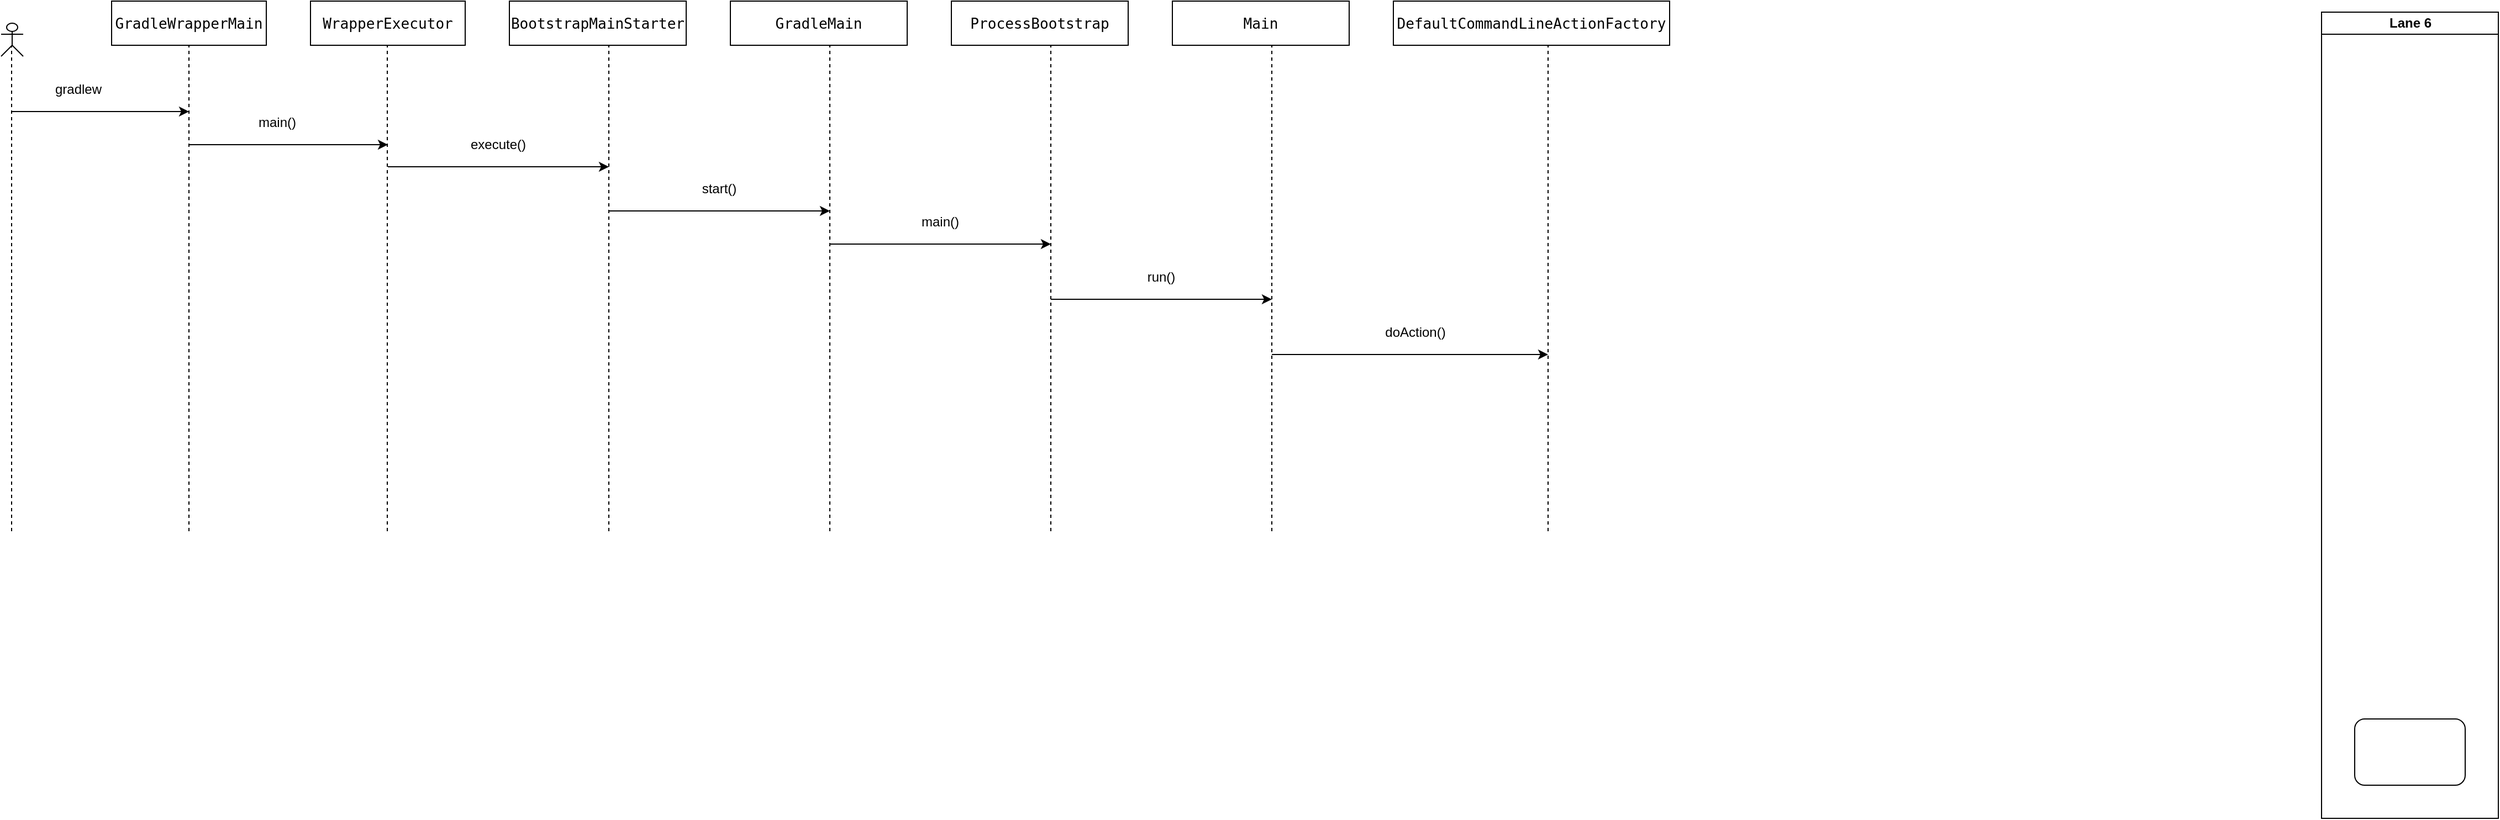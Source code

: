 <mxfile version="14.6.13" type="device"><diagram name="Page-1" id="74e2e168-ea6b-b213-b513-2b3c1d86103e"><mxGraphModel dx="2046" dy="672" grid="1" gridSize="10" guides="1" tooltips="1" connect="1" arrows="1" fold="1" page="1" pageScale="1" pageWidth="1100" pageHeight="850" background="#ffffff" math="0" shadow="0"><root><mxCell id="0"/><mxCell id="1" parent="0"/><mxCell id="GB8HUacQEJP5SmCl64Z--1" value="Lane 6" style="swimlane;html=1;startSize=20;" vertex="1" parent="1"><mxGeometry x="1030" y="60" width="160" height="730" as="geometry"/></mxCell><mxCell id="GB8HUacQEJP5SmCl64Z--2" value="" style="rounded=1;whiteSpace=wrap;html=1;shadow=0;labelBackgroundColor=none;strokeWidth=1;fontFamily=Verdana;fontSize=8;align=center;" vertex="1" parent="GB8HUacQEJP5SmCl64Z--1"><mxGeometry x="30" y="640" width="100" height="60" as="geometry"/></mxCell><mxCell id="GB8HUacQEJP5SmCl64Z--26" value="&lt;pre style=&quot;font-family: &amp;#34;jetbrains mono&amp;#34; , monospace ; font-size: 9.8pt&quot;&gt;GradleWrapperMain&lt;/pre&gt;" style="rounded=0;whiteSpace=wrap;html=1;startSize=20;" vertex="1" parent="1"><mxGeometry x="-970" y="50" width="140" height="40" as="geometry"/></mxCell><mxCell id="GB8HUacQEJP5SmCl64Z--27" value="" style="endArrow=none;dashed=1;html=1;strokeWidth=1;startSize=20;entryX=0.5;entryY=1;entryDx=0;entryDy=0;" edge="1" parent="1" target="GB8HUacQEJP5SmCl64Z--26"><mxGeometry width="50" height="50" relative="1" as="geometry"><mxPoint x="-900" y="530" as="sourcePoint"/><mxPoint x="-860" y="180" as="targetPoint"/></mxGeometry></mxCell><mxCell id="GB8HUacQEJP5SmCl64Z--28" value="" style="shape=umlActor;verticalLabelPosition=bottom;verticalAlign=top;html=1;outlineConnect=0;startSize=20;" vertex="1" parent="1"><mxGeometry x="-1070" y="70" width="20" height="30" as="geometry"/></mxCell><mxCell id="GB8HUacQEJP5SmCl64Z--29" value="" style="endArrow=none;dashed=1;html=1;strokeWidth=1;startSize=20;entryX=0.5;entryY=1;entryDx=0;entryDy=0;" edge="1" parent="1"><mxGeometry width="50" height="50" relative="1" as="geometry"><mxPoint x="-1060.5" y="530" as="sourcePoint"/><mxPoint x="-1060.5" y="90" as="targetPoint"/></mxGeometry></mxCell><mxCell id="GB8HUacQEJP5SmCl64Z--30" value="" style="endArrow=classic;html=1;startSize=20;strokeWidth=1;" edge="1" parent="1"><mxGeometry width="50" height="50" relative="1" as="geometry"><mxPoint x="-1060" y="150" as="sourcePoint"/><mxPoint x="-900" y="150" as="targetPoint"/></mxGeometry></mxCell><mxCell id="GB8HUacQEJP5SmCl64Z--31" value="gradlew" style="text;html=1;strokeColor=none;fillColor=none;align=center;verticalAlign=middle;whiteSpace=wrap;rounded=0;startSize=20;" vertex="1" parent="1"><mxGeometry x="-1020" y="120" width="40" height="20" as="geometry"/></mxCell><mxCell id="GB8HUacQEJP5SmCl64Z--32" value="&lt;pre style=&quot;font-family: &amp;#34;jetbrains mono&amp;#34; , monospace ; font-size: 9.8pt&quot;&gt;&lt;pre style=&quot;font-family: &amp;#34;jetbrains mono&amp;#34; , monospace ; font-size: 9.8pt&quot;&gt;WrapperExecutor&lt;/pre&gt;&lt;/pre&gt;" style="rounded=0;whiteSpace=wrap;html=1;startSize=20;" vertex="1" parent="1"><mxGeometry x="-790" y="50" width="140" height="40" as="geometry"/></mxCell><mxCell id="GB8HUacQEJP5SmCl64Z--33" value="" style="endArrow=none;dashed=1;html=1;strokeWidth=1;startSize=20;entryX=0.5;entryY=1;entryDx=0;entryDy=0;" edge="1" parent="1"><mxGeometry width="50" height="50" relative="1" as="geometry"><mxPoint x="-720.5" y="530" as="sourcePoint"/><mxPoint x="-720.5" y="90" as="targetPoint"/></mxGeometry></mxCell><mxCell id="GB8HUacQEJP5SmCl64Z--34" value="" style="endArrow=classic;html=1;startSize=20;strokeWidth=1;" edge="1" parent="1"><mxGeometry width="50" height="50" relative="1" as="geometry"><mxPoint x="-900" y="180" as="sourcePoint"/><mxPoint x="-720" y="180" as="targetPoint"/></mxGeometry></mxCell><mxCell id="GB8HUacQEJP5SmCl64Z--35" value="main()" style="text;html=1;strokeColor=none;fillColor=none;align=center;verticalAlign=middle;whiteSpace=wrap;rounded=0;startSize=20;" vertex="1" parent="1"><mxGeometry x="-840" y="150" width="40" height="20" as="geometry"/></mxCell><mxCell id="GB8HUacQEJP5SmCl64Z--36" value="&lt;pre style=&quot;font-family: &amp;#34;jetbrains mono&amp;#34; , monospace ; font-size: 9.8pt&quot;&gt;&lt;pre style=&quot;font-family: &amp;#34;jetbrains mono&amp;#34; , monospace ; font-size: 9.8pt&quot;&gt;&lt;pre style=&quot;font-family: &amp;#34;jetbrains mono&amp;#34; , monospace ; font-size: 9.8pt&quot;&gt;BootstrapMainStarter&lt;/pre&gt;&lt;/pre&gt;&lt;/pre&gt;" style="rounded=0;whiteSpace=wrap;html=1;startSize=20;" vertex="1" parent="1"><mxGeometry x="-610" y="50" width="160" height="40" as="geometry"/></mxCell><mxCell id="GB8HUacQEJP5SmCl64Z--37" value="" style="endArrow=none;dashed=1;html=1;strokeWidth=1;startSize=20;entryX=0.5;entryY=1;entryDx=0;entryDy=0;" edge="1" parent="1"><mxGeometry width="50" height="50" relative="1" as="geometry"><mxPoint x="-520" y="530" as="sourcePoint"/><mxPoint x="-520" y="90" as="targetPoint"/></mxGeometry></mxCell><mxCell id="GB8HUacQEJP5SmCl64Z--38" value="" style="endArrow=classic;html=1;startSize=20;strokeWidth=1;" edge="1" parent="1"><mxGeometry width="50" height="50" relative="1" as="geometry"><mxPoint x="-720" y="200" as="sourcePoint"/><mxPoint x="-520" y="200" as="targetPoint"/></mxGeometry></mxCell><mxCell id="GB8HUacQEJP5SmCl64Z--39" value="execute()" style="text;html=1;strokeColor=none;fillColor=none;align=center;verticalAlign=middle;whiteSpace=wrap;rounded=0;startSize=20;" vertex="1" parent="1"><mxGeometry x="-640" y="170" width="40" height="20" as="geometry"/></mxCell><mxCell id="GB8HUacQEJP5SmCl64Z--40" value="&lt;pre style=&quot;font-family: &amp;#34;jetbrains mono&amp;#34; , monospace ; font-size: 9.8pt&quot;&gt;&lt;pre style=&quot;font-family: &amp;#34;jetbrains mono&amp;#34; , monospace ; font-size: 9.8pt&quot;&gt;&lt;pre style=&quot;font-family: &amp;#34;jetbrains mono&amp;#34; , monospace ; font-size: 9.8pt&quot;&gt;GradleMain&lt;/pre&gt;&lt;/pre&gt;&lt;/pre&gt;" style="rounded=0;whiteSpace=wrap;html=1;startSize=20;" vertex="1" parent="1"><mxGeometry x="-410" y="50" width="160" height="40" as="geometry"/></mxCell><mxCell id="GB8HUacQEJP5SmCl64Z--41" value="" style="endArrow=none;dashed=1;html=1;strokeWidth=1;startSize=20;entryX=0.5;entryY=1;entryDx=0;entryDy=0;" edge="1" parent="1"><mxGeometry width="50" height="50" relative="1" as="geometry"><mxPoint x="-320" y="530" as="sourcePoint"/><mxPoint x="-320" y="90" as="targetPoint"/></mxGeometry></mxCell><mxCell id="GB8HUacQEJP5SmCl64Z--42" value="" style="endArrow=classic;html=1;startSize=20;strokeWidth=1;" edge="1" parent="1"><mxGeometry width="50" height="50" relative="1" as="geometry"><mxPoint x="-520" y="240" as="sourcePoint"/><mxPoint x="-320" y="240" as="targetPoint"/></mxGeometry></mxCell><mxCell id="GB8HUacQEJP5SmCl64Z--43" value="start()" style="text;html=1;strokeColor=none;fillColor=none;align=center;verticalAlign=middle;whiteSpace=wrap;rounded=0;startSize=20;" vertex="1" parent="1"><mxGeometry x="-440" y="210" width="40" height="20" as="geometry"/></mxCell><mxCell id="GB8HUacQEJP5SmCl64Z--44" value="&lt;pre style=&quot;font-family: &amp;#34;jetbrains mono&amp;#34; , monospace ; font-size: 9.8pt&quot;&gt;&lt;pre style=&quot;font-family: &amp;#34;jetbrains mono&amp;#34; , monospace ; font-size: 9.8pt&quot;&gt;&lt;pre style=&quot;font-family: &amp;#34;jetbrains mono&amp;#34; , monospace ; font-size: 9.8pt&quot;&gt;&lt;pre style=&quot;font-family: &amp;#34;jetbrains mono&amp;#34; , monospace ; font-size: 9.8pt&quot;&gt;ProcessBootstrap&lt;/pre&gt;&lt;/pre&gt;&lt;/pre&gt;&lt;/pre&gt;" style="rounded=0;whiteSpace=wrap;html=1;startSize=20;" vertex="1" parent="1"><mxGeometry x="-210" y="50" width="160" height="40" as="geometry"/></mxCell><mxCell id="GB8HUacQEJP5SmCl64Z--45" value="" style="endArrow=none;dashed=1;html=1;strokeWidth=1;startSize=20;entryX=0.5;entryY=1;entryDx=0;entryDy=0;" edge="1" parent="1"><mxGeometry width="50" height="50" relative="1" as="geometry"><mxPoint x="-120" y="530" as="sourcePoint"/><mxPoint x="-120" y="90" as="targetPoint"/></mxGeometry></mxCell><mxCell id="GB8HUacQEJP5SmCl64Z--46" value="main()" style="text;html=1;strokeColor=none;fillColor=none;align=center;verticalAlign=middle;whiteSpace=wrap;rounded=0;startSize=20;" vertex="1" parent="1"><mxGeometry x="-240" y="240" width="40" height="20" as="geometry"/></mxCell><mxCell id="GB8HUacQEJP5SmCl64Z--47" value="" style="endArrow=classic;html=1;startSize=20;strokeWidth=1;" edge="1" parent="1"><mxGeometry width="50" height="50" relative="1" as="geometry"><mxPoint x="-320" y="270" as="sourcePoint"/><mxPoint x="-120" y="270" as="targetPoint"/></mxGeometry></mxCell><mxCell id="GB8HUacQEJP5SmCl64Z--48" value="&lt;pre style=&quot;font-family: &amp;#34;jetbrains mono&amp;#34; , monospace ; font-size: 9.8pt&quot;&gt;&lt;pre style=&quot;font-family: &amp;#34;jetbrains mono&amp;#34; , monospace ; font-size: 9.8pt&quot;&gt;&lt;pre style=&quot;font-family: &amp;#34;jetbrains mono&amp;#34; , monospace ; font-size: 9.8pt&quot;&gt;&lt;pre style=&quot;font-family: &amp;#34;jetbrains mono&amp;#34; , monospace ; font-size: 9.8pt&quot;&gt;Main&lt;/pre&gt;&lt;/pre&gt;&lt;/pre&gt;&lt;/pre&gt;" style="rounded=0;whiteSpace=wrap;html=1;startSize=20;" vertex="1" parent="1"><mxGeometry x="-10" y="50" width="160" height="40" as="geometry"/></mxCell><mxCell id="GB8HUacQEJP5SmCl64Z--49" value="" style="endArrow=none;dashed=1;html=1;strokeWidth=1;startSize=20;entryX=0.5;entryY=1;entryDx=0;entryDy=0;" edge="1" parent="1"><mxGeometry width="50" height="50" relative="1" as="geometry"><mxPoint x="80" y="530" as="sourcePoint"/><mxPoint x="80" y="90" as="targetPoint"/></mxGeometry></mxCell><mxCell id="GB8HUacQEJP5SmCl64Z--50" value="run()" style="text;html=1;strokeColor=none;fillColor=none;align=center;verticalAlign=middle;whiteSpace=wrap;rounded=0;startSize=20;" vertex="1" parent="1"><mxGeometry x="-40" y="290" width="40" height="20" as="geometry"/></mxCell><mxCell id="GB8HUacQEJP5SmCl64Z--51" value="" style="endArrow=classic;html=1;startSize=20;strokeWidth=1;" edge="1" parent="1"><mxGeometry width="50" height="50" relative="1" as="geometry"><mxPoint x="-120" y="320" as="sourcePoint"/><mxPoint x="80" y="320" as="targetPoint"/></mxGeometry></mxCell><mxCell id="GB8HUacQEJP5SmCl64Z--52" value="&lt;pre style=&quot;font-family: &amp;#34;jetbrains mono&amp;#34; , monospace ; font-size: 9.8pt&quot;&gt;&lt;pre style=&quot;font-family: &amp;#34;jetbrains mono&amp;#34; , monospace ; font-size: 9.8pt&quot;&gt;&lt;pre style=&quot;font-family: &amp;#34;jetbrains mono&amp;#34; , monospace ; font-size: 9.8pt&quot;&gt;&lt;pre style=&quot;font-family: &amp;#34;jetbrains mono&amp;#34; , monospace ; font-size: 9.8pt&quot;&gt;&lt;pre style=&quot;font-family: &amp;#34;jetbrains mono&amp;#34; , monospace ; font-size: 9.8pt&quot;&gt;DefaultCommandLineActionFactory&lt;/pre&gt;&lt;/pre&gt;&lt;/pre&gt;&lt;/pre&gt;&lt;/pre&gt;" style="rounded=0;whiteSpace=wrap;html=1;startSize=20;" vertex="1" parent="1"><mxGeometry x="190" y="50" width="250" height="40" as="geometry"/></mxCell><mxCell id="GB8HUacQEJP5SmCl64Z--53" value="" style="endArrow=none;dashed=1;html=1;strokeWidth=1;startSize=20;entryX=0.5;entryY=1;entryDx=0;entryDy=0;" edge="1" parent="1"><mxGeometry width="50" height="50" relative="1" as="geometry"><mxPoint x="330" y="530" as="sourcePoint"/><mxPoint x="330" y="90" as="targetPoint"/></mxGeometry></mxCell><mxCell id="GB8HUacQEJP5SmCl64Z--54" value="doAction()" style="text;html=1;strokeColor=none;fillColor=none;align=center;verticalAlign=middle;whiteSpace=wrap;rounded=0;startSize=20;" vertex="1" parent="1"><mxGeometry x="190" y="340" width="40" height="20" as="geometry"/></mxCell><mxCell id="GB8HUacQEJP5SmCl64Z--55" value="" style="endArrow=classic;html=1;startSize=20;strokeWidth=1;" edge="1" parent="1"><mxGeometry width="50" height="50" relative="1" as="geometry"><mxPoint x="80" y="370" as="sourcePoint"/><mxPoint x="330" y="370" as="targetPoint"/></mxGeometry></mxCell></root></mxGraphModel></diagram></mxfile>